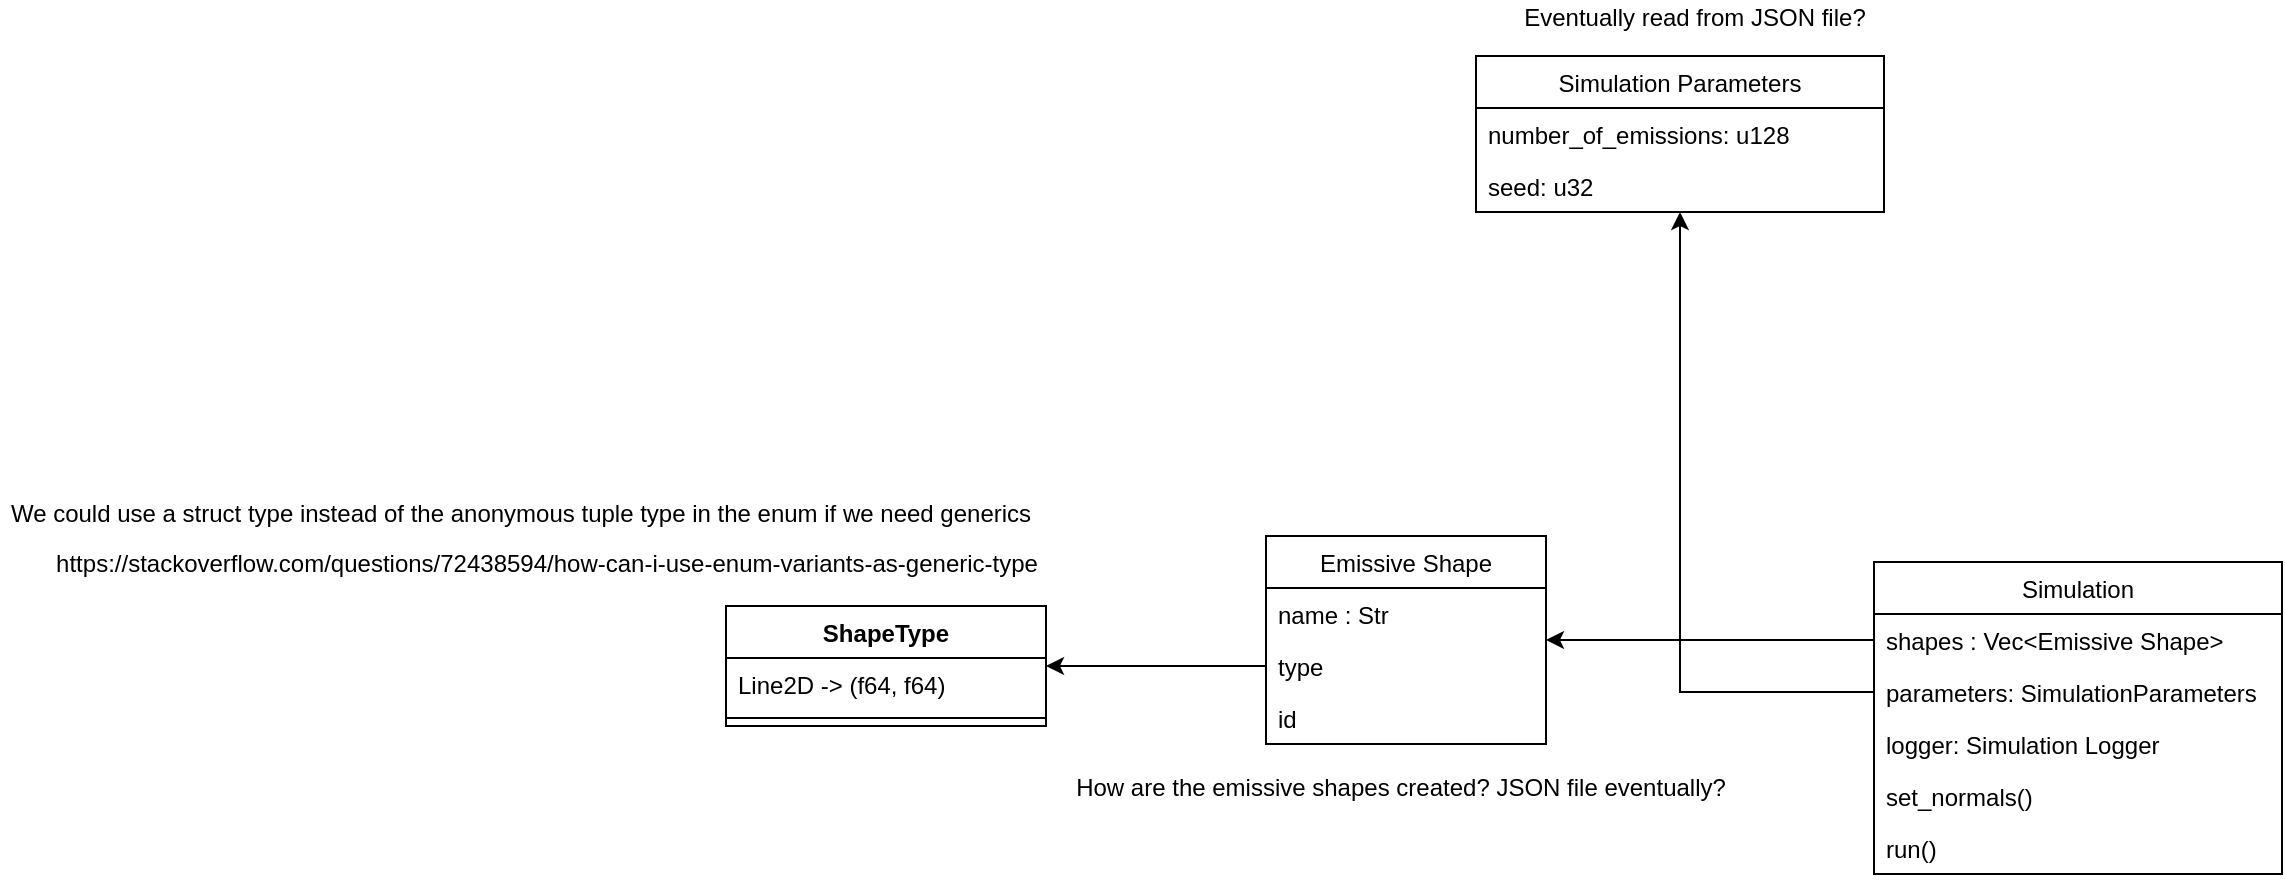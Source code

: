 <mxfile version="14.4.3" type="device"><diagram name="Page-1" id="e7e014a7-5840-1c2e-5031-d8a46d1fe8dd"><mxGraphModel dx="1888" dy="1368" grid="0" gridSize="10" guides="1" tooltips="1" connect="1" arrows="1" fold="1" page="0" pageScale="1" pageWidth="1169" pageHeight="826" background="none" math="0" shadow="0"><root><mxCell id="0"/><mxCell id="1" parent="0"/><mxCell id="fz9C2jwtTVMzFZVzGfEs-42" value="Emissive Shape" style="swimlane;fontStyle=0;childLayout=stackLayout;horizontal=1;startSize=26;fillColor=none;horizontalStack=0;resizeParent=1;resizeParentMax=0;resizeLast=0;collapsible=1;marginBottom=0;" parent="1" vertex="1"><mxGeometry x="229" y="239" width="140" height="104" as="geometry"/></mxCell><mxCell id="fz9C2jwtTVMzFZVzGfEs-43" value="name : Str" style="text;strokeColor=none;fillColor=none;align=left;verticalAlign=top;spacingLeft=4;spacingRight=4;overflow=hidden;rotatable=0;points=[[0,0.5],[1,0.5]];portConstraint=eastwest;" parent="fz9C2jwtTVMzFZVzGfEs-42" vertex="1"><mxGeometry y="26" width="140" height="26" as="geometry"/></mxCell><mxCell id="fz9C2jwtTVMzFZVzGfEs-44" value="type" style="text;strokeColor=none;fillColor=none;align=left;verticalAlign=top;spacingLeft=4;spacingRight=4;overflow=hidden;rotatable=0;points=[[0,0.5],[1,0.5]];portConstraint=eastwest;" parent="fz9C2jwtTVMzFZVzGfEs-42" vertex="1"><mxGeometry y="52" width="140" height="26" as="geometry"/></mxCell><mxCell id="fNBzEVscSbE7puYxhJxF-13" value="id" style="text;strokeColor=none;fillColor=none;align=left;verticalAlign=top;spacingLeft=4;spacingRight=4;overflow=hidden;rotatable=0;points=[[0,0.5],[1,0.5]];portConstraint=eastwest;" vertex="1" parent="fz9C2jwtTVMzFZVzGfEs-42"><mxGeometry y="78" width="140" height="26" as="geometry"/></mxCell><mxCell id="fz9C2jwtTVMzFZVzGfEs-46" value="ShapeType" style="swimlane;fontStyle=1;align=center;verticalAlign=top;childLayout=stackLayout;horizontal=1;startSize=26;horizontalStack=0;resizeParent=1;resizeParentMax=0;resizeLast=0;collapsible=1;marginBottom=0;" parent="1" vertex="1"><mxGeometry x="-41" y="274" width="160" height="60" as="geometry"/></mxCell><mxCell id="fz9C2jwtTVMzFZVzGfEs-47" value="Line2D -&gt; (f64, f64)" style="text;strokeColor=none;fillColor=none;align=left;verticalAlign=top;spacingLeft=4;spacingRight=4;overflow=hidden;rotatable=0;points=[[0,0.5],[1,0.5]];portConstraint=eastwest;" parent="fz9C2jwtTVMzFZVzGfEs-46" vertex="1"><mxGeometry y="26" width="160" height="26" as="geometry"/></mxCell><mxCell id="fz9C2jwtTVMzFZVzGfEs-48" value="" style="line;strokeWidth=1;fillColor=none;align=left;verticalAlign=middle;spacingTop=-1;spacingLeft=3;spacingRight=3;rotatable=0;labelPosition=right;points=[];portConstraint=eastwest;" parent="fz9C2jwtTVMzFZVzGfEs-46" vertex="1"><mxGeometry y="52" width="160" height="8" as="geometry"/></mxCell><mxCell id="fz9C2jwtTVMzFZVzGfEs-50" style="edgeStyle=orthogonalEdgeStyle;rounded=0;orthogonalLoop=1;jettySize=auto;html=1;" parent="1" source="fz9C2jwtTVMzFZVzGfEs-44" target="fz9C2jwtTVMzFZVzGfEs-46" edge="1"><mxGeometry relative="1" as="geometry"/></mxCell><mxCell id="fNBzEVscSbE7puYxhJxF-1" value="https://stackoverflow.com/questions/72438594/how-can-i-use-enum-variants-as-generic-type" style="text;html=1;align=center;verticalAlign=middle;resizable=0;points=[];autosize=1;" vertex="1" parent="1"><mxGeometry x="-382" y="244" width="501" height="18" as="geometry"/></mxCell><mxCell id="fNBzEVscSbE7puYxhJxF-2" value="Simulation" style="swimlane;fontStyle=0;childLayout=stackLayout;horizontal=1;startSize=26;fillColor=none;horizontalStack=0;resizeParent=1;resizeParentMax=0;resizeLast=0;collapsible=1;marginBottom=0;" vertex="1" parent="1"><mxGeometry x="533" y="252" width="204" height="156" as="geometry"/></mxCell><mxCell id="fNBzEVscSbE7puYxhJxF-3" value="shapes : Vec&lt;Emissive Shape&gt;" style="text;strokeColor=none;fillColor=none;align=left;verticalAlign=top;spacingLeft=4;spacingRight=4;overflow=hidden;rotatable=0;points=[[0,0.5],[1,0.5]];portConstraint=eastwest;" vertex="1" parent="fNBzEVscSbE7puYxhJxF-2"><mxGeometry y="26" width="204" height="26" as="geometry"/></mxCell><mxCell id="fNBzEVscSbE7puYxhJxF-5" value="parameters: SimulationParameters" style="text;strokeColor=none;fillColor=none;align=left;verticalAlign=top;spacingLeft=4;spacingRight=4;overflow=hidden;rotatable=0;points=[[0,0.5],[1,0.5]];portConstraint=eastwest;" vertex="1" parent="fNBzEVscSbE7puYxhJxF-2"><mxGeometry y="52" width="204" height="26" as="geometry"/></mxCell><mxCell id="fNBzEVscSbE7puYxhJxF-17" value="logger: Simulation Logger" style="text;strokeColor=none;fillColor=none;align=left;verticalAlign=top;spacingLeft=4;spacingRight=4;overflow=hidden;rotatable=0;points=[[0,0.5],[1,0.5]];portConstraint=eastwest;" vertex="1" parent="fNBzEVscSbE7puYxhJxF-2"><mxGeometry y="78" width="204" height="26" as="geometry"/></mxCell><mxCell id="fNBzEVscSbE7puYxhJxF-6" value="set_normals()" style="text;strokeColor=none;fillColor=none;align=left;verticalAlign=top;spacingLeft=4;spacingRight=4;overflow=hidden;rotatable=0;points=[[0,0.5],[1,0.5]];portConstraint=eastwest;" vertex="1" parent="fNBzEVscSbE7puYxhJxF-2"><mxGeometry y="104" width="204" height="26" as="geometry"/></mxCell><mxCell id="fNBzEVscSbE7puYxhJxF-21" value="run()" style="text;strokeColor=none;fillColor=none;align=left;verticalAlign=top;spacingLeft=4;spacingRight=4;overflow=hidden;rotatable=0;points=[[0,0.5],[1,0.5]];portConstraint=eastwest;" vertex="1" parent="fNBzEVscSbE7puYxhJxF-2"><mxGeometry y="130" width="204" height="26" as="geometry"/></mxCell><mxCell id="fNBzEVscSbE7puYxhJxF-7" style="edgeStyle=orthogonalEdgeStyle;rounded=0;orthogonalLoop=1;jettySize=auto;html=1;" edge="1" parent="1" source="fNBzEVscSbE7puYxhJxF-3" target="fz9C2jwtTVMzFZVzGfEs-42"><mxGeometry relative="1" as="geometry"/></mxCell><mxCell id="fNBzEVscSbE7puYxhJxF-8" value="Simulation Parameters" style="swimlane;fontStyle=0;childLayout=stackLayout;horizontal=1;startSize=26;fillColor=none;horizontalStack=0;resizeParent=1;resizeParentMax=0;resizeLast=0;collapsible=1;marginBottom=0;" vertex="1" parent="1"><mxGeometry x="334" y="-1" width="204" height="78" as="geometry"/></mxCell><mxCell id="fNBzEVscSbE7puYxhJxF-9" value="number_of_emissions: u128" style="text;strokeColor=none;fillColor=none;align=left;verticalAlign=top;spacingLeft=4;spacingRight=4;overflow=hidden;rotatable=0;points=[[0,0.5],[1,0.5]];portConstraint=eastwest;" vertex="1" parent="fNBzEVscSbE7puYxhJxF-8"><mxGeometry y="26" width="204" height="26" as="geometry"/></mxCell><mxCell id="fNBzEVscSbE7puYxhJxF-10" value="seed: u32" style="text;strokeColor=none;fillColor=none;align=left;verticalAlign=top;spacingLeft=4;spacingRight=4;overflow=hidden;rotatable=0;points=[[0,0.5],[1,0.5]];portConstraint=eastwest;" vertex="1" parent="fNBzEVscSbE7puYxhJxF-8"><mxGeometry y="52" width="204" height="26" as="geometry"/></mxCell><mxCell id="fNBzEVscSbE7puYxhJxF-12" style="edgeStyle=orthogonalEdgeStyle;rounded=0;orthogonalLoop=1;jettySize=auto;html=1;" edge="1" parent="1" source="fNBzEVscSbE7puYxhJxF-5" target="fNBzEVscSbE7puYxhJxF-8"><mxGeometry relative="1" as="geometry"/></mxCell><mxCell id="fNBzEVscSbE7puYxhJxF-19" value="Eventually read from JSON file?" style="text;html=1;align=center;verticalAlign=middle;resizable=0;points=[];autosize=1;" vertex="1" parent="1"><mxGeometry x="352" y="-29" width="181" height="18" as="geometry"/></mxCell><mxCell id="fNBzEVscSbE7puYxhJxF-20" value="We could use a struct type instead of the anonymous tuple type in the enum if we need generics" style="text;html=1;align=center;verticalAlign=middle;resizable=0;points=[];autosize=1;" vertex="1" parent="1"><mxGeometry x="-404" y="219" width="520" height="18" as="geometry"/></mxCell><mxCell id="fNBzEVscSbE7puYxhJxF-22" value="How are the emissive shapes created? JSON file eventually?" style="text;html=1;align=center;verticalAlign=middle;resizable=0;points=[];autosize=1;" vertex="1" parent="1"><mxGeometry x="128" y="356" width="335" height="18" as="geometry"/></mxCell></root></mxGraphModel></diagram></mxfile>